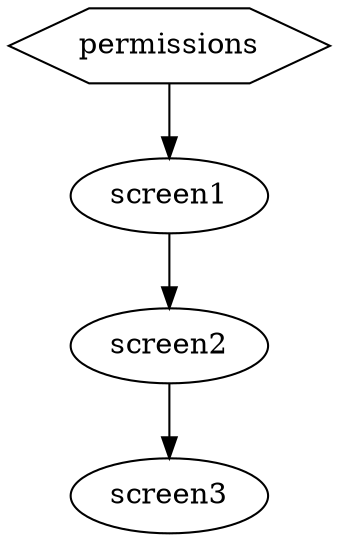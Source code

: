 digraph TestApp {
    schemaFileName = "single-flow-non-app-root-schema"

    permissions [type = flow, shape = hexagon]
    permissions -> screen1 -> screen2
    screen2 -> screen3
}
